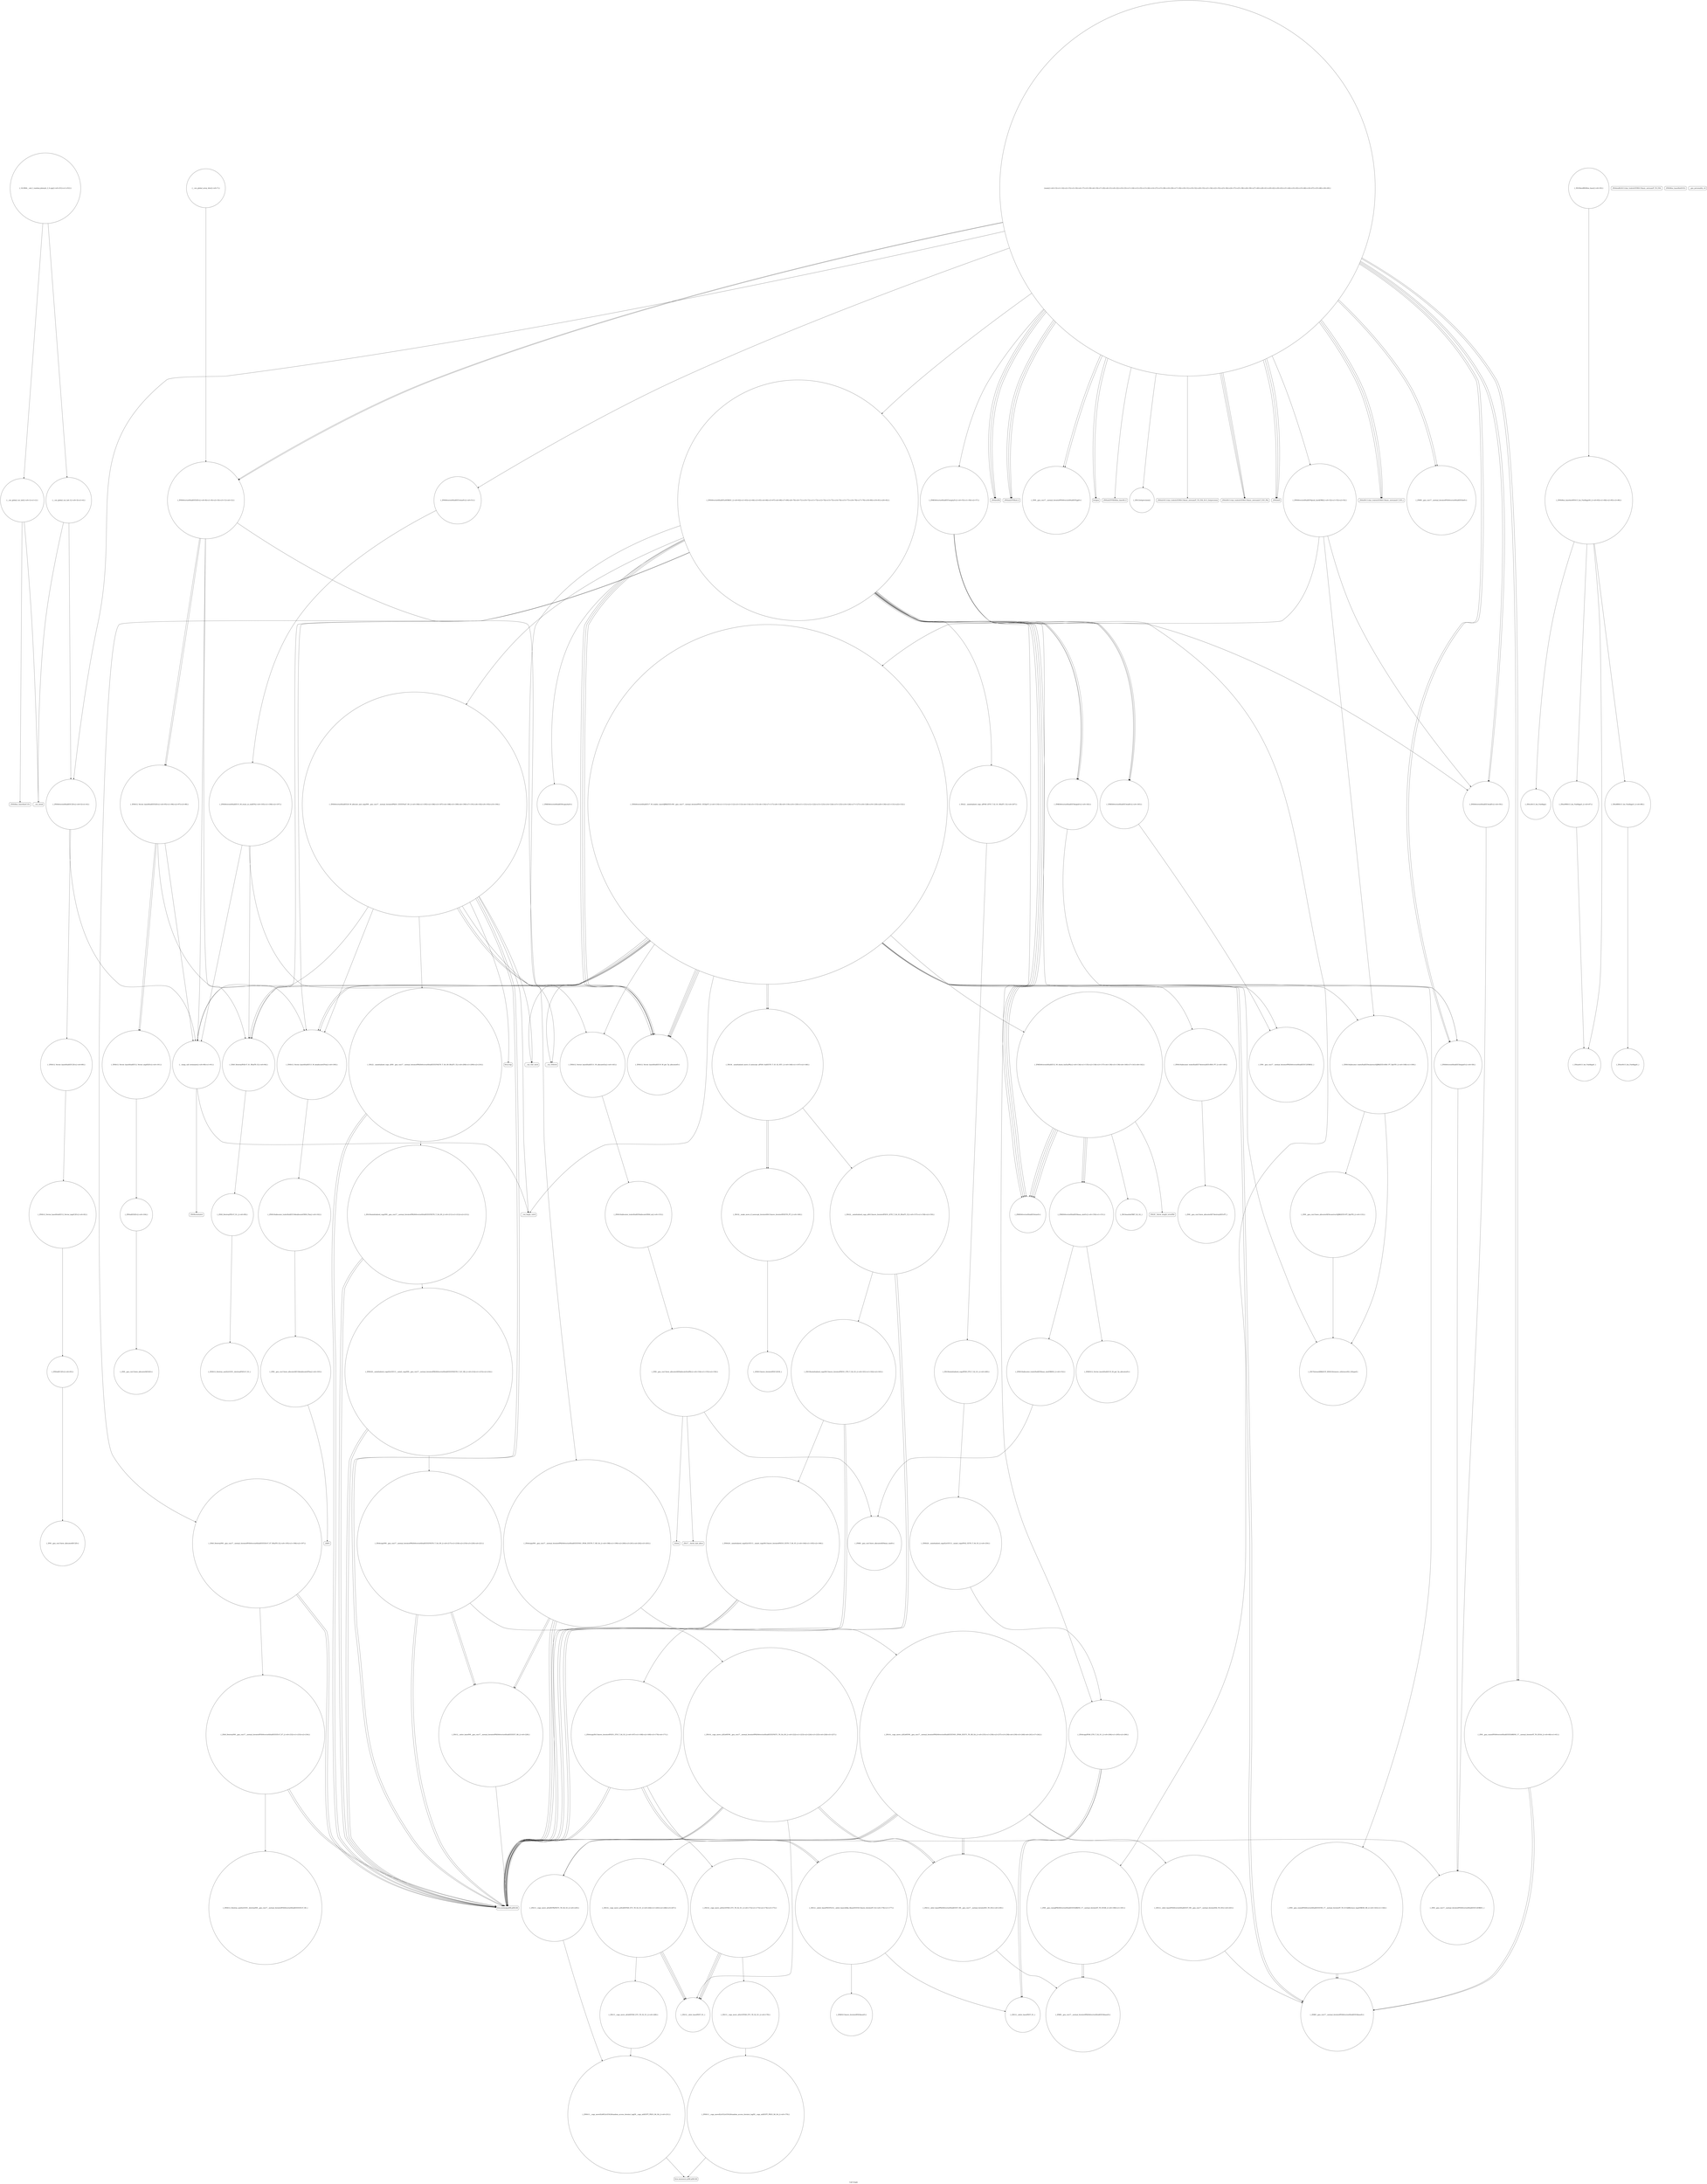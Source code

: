 digraph "Call Graph" {
	label="Call Graph";

	Node0x55618d606c90 [shape=record,shape=circle,label="{__cxx_global_var_init|{<s0>1|<s1>2}}"];
	Node0x55618d606c90:s0 -> Node0x55618d606d10[color=black];
	Node0x55618d606c90:s1 -> Node0x55618d8ccd60[color=black];
	Node0x55618d8d0900 [shape=record,shape=Mrecord,label="{llvm.memmove.p0i8.p0i8.i64}"];
	Node0x55618d8ccf60 [shape=record,shape=circle,label="{_ZNSt6vectorIiSaIiEED2Ev|{<s0>8|<s1>9|<s2>10|<s3>11|<s4>12}}"];
	Node0x55618d8ccf60:s0 -> Node0x55618d8ce1e0[color=black];
	Node0x55618d8ccf60:s1 -> Node0x55618d8ce160[color=black];
	Node0x55618d8ccf60:s2 -> Node0x55618d8ce260[color=black];
	Node0x55618d8ccf60:s3 -> Node0x55618d8ce260[color=black];
	Node0x55618d8ccf60:s4 -> Node0x55618d8cde60[color=black];
	Node0x55618d8ce460 [shape=record,shape=circle,label="{_ZNKSt6vectorIiSaIiEE3endEv|{<s0>183}}"];
	Node0x55618d8ce460:s0 -> Node0x55618d8ce560[color=black];
	Node0x55618d8cd2e0 [shape=record,shape=Mrecord,label="{_ZNSirsERi}"];
	Node0x55618d8ce7e0 [shape=record,shape=circle,label="{_ZSt4copyIN9__gnu_cxx17__normal_iteratorIPKiSt6vectorIiSaIiEEEENS1_IPiS6_EEET0_T_SB_SA_|{<s0>198|<s1>199|<s2>200|<s3>201|<s4>202|<s5>203}}"];
	Node0x55618d8ce7e0:s0 -> Node0x55618d8d0500[color=black];
	Node0x55618d8ce7e0:s1 -> Node0x55618d8cec60[color=black];
	Node0x55618d8ce7e0:s2 -> Node0x55618d8d0500[color=black];
	Node0x55618d8ce7e0:s3 -> Node0x55618d8cec60[color=black];
	Node0x55618d8ce7e0:s4 -> Node0x55618d8d0500[color=black];
	Node0x55618d8ce7e0:s5 -> Node0x55618d8cef60[color=black];
	Node0x55618d8cd660 [shape=record,shape=Mrecord,label="{_ZNSolsEPFRSoS_E}"];
	Node0x55618d8ceb60 [shape=record,shape=circle,label="{_ZSt4copyIN9__gnu_cxx17__normal_iteratorIPKiSt6vectorIiSaIiEEEEPiET0_T_SA_S9_|{<s0>217|<s1>218|<s2>219|<s3>220|<s4>221}}"];
	Node0x55618d8ceb60:s0 -> Node0x55618d8d0500[color=black];
	Node0x55618d8ceb60:s1 -> Node0x55618d8cec60[color=black];
	Node0x55618d8ceb60:s2 -> Node0x55618d8d0500[color=black];
	Node0x55618d8ceb60:s3 -> Node0x55618d8cec60[color=black];
	Node0x55618d8ceb60:s4 -> Node0x55618d8cebe0[color=black];
	Node0x55618d8cd9e0 [shape=record,shape=circle,label="{_ZN9__gnu_cxx17__normal_iteratorIPiSt6vectorIiSaIiEEEppEv}"];
	Node0x55618d8ceee0 [shape=record,shape=circle,label="{_ZNSt12_Destroy_auxILb1EE9__destroyIN9__gnu_cxx17__normal_iteratorIPiSt6vectorIiSaIiEEEEEEvT_S9_}"];
	Node0x55618d8cdd60 [shape=record,shape=circle,label="{_ZStorSt13_Ios_FmtflagsS_}"];
	Node0x55618d8cf260 [shape=record,shape=circle,label="{_GLOBAL__sub_I_random.johnnyh_2_0.cpp|{<s0>251|<s1>252}}"];
	Node0x55618d8cf260:s0 -> Node0x55618d606c90[color=black];
	Node0x55618d8cf260:s1 -> Node0x55618d8ccde0[color=black];
	Node0x55618d8ce0e0 [shape=record,shape=circle,label="{_ZN9__gnu_cxx13new_allocatorIiEC2Ev}"];
	Node0x55618d8cf480 [shape=record,shape=circle,label="{_ZNSt12_Vector_baseIiSaIiEE12_Vector_implD2Ev|{<s0>101}}"];
	Node0x55618d8cf480:s0 -> Node0x55618d8cf680[color=black];
	Node0x55618d8cf800 [shape=record,shape=circle,label="{_ZNSt16allocator_traitsISaIiEE9constructIiJRKiEEEvRS0_PT_DpOT0_|{<s0>108|<s1>109}}"];
	Node0x55618d8cf800:s0 -> Node0x55618d8cf980[color=black];
	Node0x55618d8cf800:s1 -> Node0x55618d8cf900[color=black];
	Node0x55618d8cfb80 [shape=record,shape=circle,label="{_ZSt34__uninitialized_move_if_noexcept_aIPiS0_SaIiEET0_T_S3_S2_RT1_|{<s0>146|<s1>147|<s2>148}}"];
	Node0x55618d8cfb80:s0 -> Node0x55618d8d0400[color=black];
	Node0x55618d8cfb80:s1 -> Node0x55618d8d0400[color=black];
	Node0x55618d8cfb80:s2 -> Node0x55618d8d0380[color=black];
	Node0x55618d8cff00 [shape=record,shape=Mrecord,label="{_ZSt20__throw_length_errorPKc}"];
	Node0x55618d8d0280 [shape=record,shape=Mrecord,label="{_ZSt17__throw_bad_allocv}"];
	Node0x55618d8d0600 [shape=record,shape=circle,label="{_ZSt4copyISt13move_iteratorIPiES1_ET0_T_S4_S3_|{<s0>167|<s1>168|<s2>169|<s3>170|<s4>171}}"];
	Node0x55618d8d0600:s0 -> Node0x55618d8d0500[color=black];
	Node0x55618d8d0600:s1 -> Node0x55618d8d0700[color=black];
	Node0x55618d8d0600:s2 -> Node0x55618d8d0500[color=black];
	Node0x55618d8d0600:s3 -> Node0x55618d8d0700[color=black];
	Node0x55618d8d0600:s4 -> Node0x55618d8d0680[color=black];
	Node0x55618d606d10 [shape=record,shape=Mrecord,label="{_ZNSt8ios_base4InitC1Ev}"];
	Node0x55618d8d0980 [shape=record,shape=circle,label="{_ZSt12__miter_baseIPiET_S1_}"];
	Node0x55618d8ccfe0 [shape=record,shape=circle,label="{main|{<s0>13|<s1>14|<s2>15|<s3>16|<s4>17|<s5>18|<s6>19|<s7>20|<s8>21|<s9>22|<s10>23|<s11>24|<s12>25|<s13>26|<s14>27|<s15>28|<s16>29|<s17>30|<s18>31|<s19>32|<s20>33|<s21>34|<s22>35|<s23>36|<s24>37|<s25>38|<s26>39|<s27>40|<s28>41|<s29>42|<s30>43|<s31>44|<s32>45|<s33>46|<s34>47|<s35>48|<s36>49}}"];
	Node0x55618d8ccfe0:s0 -> Node0x55618d8cd060[color=black];
	Node0x55618d8ccfe0:s1 -> Node0x55618d8cd060[color=black];
	Node0x55618d8ccfe0:s2 -> Node0x55618d8cd160[color=black];
	Node0x55618d8ccfe0:s3 -> Node0x55618d8cd260[color=black];
	Node0x55618d8ccfe0:s4 -> Node0x55618d8cd0e0[color=black];
	Node0x55618d8ccfe0:s5 -> Node0x55618d8cd2e0[color=black];
	Node0x55618d8ccfe0:s6 -> Node0x55618d8cd360[color=black];
	Node0x55618d8ccfe0:s7 -> Node0x55618d8cd3e0[color=black];
	Node0x55618d8ccfe0:s8 -> Node0x55618d8cd360[color=black];
	Node0x55618d8ccfe0:s9 -> Node0x55618d8cd460[color=black];
	Node0x55618d8ccfe0:s10 -> Node0x55618d8cd2e0[color=black];
	Node0x55618d8ccfe0:s11 -> Node0x55618d8cd2e0[color=black];
	Node0x55618d8ccfe0:s12 -> Node0x55618d8cce60[color=black];
	Node0x55618d8ccfe0:s13 -> Node0x55618d8cd4e0[color=black];
	Node0x55618d8ccfe0:s14 -> Node0x55618d8ccf60[color=black];
	Node0x55618d8ccfe0:s15 -> Node0x55618d8cd5e0[color=black];
	Node0x55618d8ccfe0:s16 -> Node0x55618d8cd660[color=black];
	Node0x55618d8ccfe0:s17 -> Node0x55618d8cd760[color=black];
	Node0x55618d8ccfe0:s18 -> Node0x55618d8cd7e0[color=black];
	Node0x55618d8ccfe0:s19 -> Node0x55618d8cd860[color=black];
	Node0x55618d8ccfe0:s20 -> Node0x55618d8cd8e0[color=black];
	Node0x55618d8ccfe0:s21 -> Node0x55618d8cd960[color=black];
	Node0x55618d8ccfe0:s22 -> Node0x55618d8cd3e0[color=black];
	Node0x55618d8ccfe0:s23 -> Node0x55618d8cd9e0[color=black];
	Node0x55618d8ccfe0:s24 -> Node0x55618d8cd660[color=black];
	Node0x55618d8ccfe0:s25 -> Node0x55618d8cd760[color=black];
	Node0x55618d8ccfe0:s26 -> Node0x55618d8cd7e0[color=black];
	Node0x55618d8ccfe0:s27 -> Node0x55618d8cd860[color=black];
	Node0x55618d8ccfe0:s28 -> Node0x55618d8cd8e0[color=black];
	Node0x55618d8ccfe0:s29 -> Node0x55618d8cd960[color=black];
	Node0x55618d8ccfe0:s30 -> Node0x55618d8cd3e0[color=black];
	Node0x55618d8ccfe0:s31 -> Node0x55618d8cd9e0[color=black];
	Node0x55618d8ccfe0:s32 -> Node0x55618d8cda60[color=black];
	Node0x55618d8ccfe0:s33 -> Node0x55618d8ccf60[color=black];
	Node0x55618d8ccfe0:s34 -> Node0x55618d8cd660[color=black];
	Node0x55618d8ccfe0:s35 -> Node0x55618d8cd360[color=black];
	Node0x55618d8ccfe0:s36 -> Node0x55618d8cd8e0[color=black];
	Node0x55618d8ce4e0 [shape=record,shape=circle,label="{_ZNK9__gnu_cxx17__normal_iteratorIPKiSt6vectorIiSaIiEEE4baseEv}"];
	Node0x55618d8cd360 [shape=record,shape=Mrecord,label="{_ZStlsISt11char_traitsIcEERSt13basic_ostreamIcT_ES5_PKc}"];
	Node0x55618d8ce860 [shape=record,shape=circle,label="{_ZSt4copyIPiS0_ET0_T_S2_S1_|{<s0>204|<s1>205|<s2>206}}"];
	Node0x55618d8ce860:s0 -> Node0x55618d8d0980[color=black];
	Node0x55618d8ce860:s1 -> Node0x55618d8d0980[color=black];
	Node0x55618d8ce860:s2 -> Node0x55618d8cf060[color=black];
	Node0x55618d8cd6e0 [shape=record,shape=Mrecord,label="{_ZSt4endlIcSt11char_traitsIcEERSt13basic_ostreamIT_T0_ES6_}"];
	Node0x55618d8cebe0 [shape=record,shape=circle,label="{_ZSt14__copy_move_a2ILb0EN9__gnu_cxx17__normal_iteratorIPKiSt6vectorIiSaIiEEEEPiET1_T0_SA_S9_|{<s0>222|<s1>223|<s2>224|<s3>225|<s4>226|<s5>227}}"];
	Node0x55618d8cebe0:s0 -> Node0x55618d8d0500[color=black];
	Node0x55618d8cebe0:s1 -> Node0x55618d8ced60[color=black];
	Node0x55618d8cebe0:s2 -> Node0x55618d8d0500[color=black];
	Node0x55618d8cebe0:s3 -> Node0x55618d8ced60[color=black];
	Node0x55618d8cebe0:s4 -> Node0x55618d8d0800[color=black];
	Node0x55618d8cebe0:s5 -> Node0x55618d8cece0[color=black];
	Node0x55618d8cda60 [shape=record,shape=circle,label="{_ZNSt6vectorIiSaIiEEaSERKS1_|{<s0>62|<s1>63|<s2>64|<s3>65|<s4>66|<s5>67|<s6>68|<s7>69|<s8>70|<s9>71|<s10>72|<s11>73|<s12>74|<s13>75|<s14>76|<s15>77|<s16>78|<s17>79|<s18>80|<s19>81|<s20>82}}"];
	Node0x55618d8cda60:s0 -> Node0x55618d8cfe80[color=black];
	Node0x55618d8cda60:s1 -> Node0x55618d8ce660[color=black];
	Node0x55618d8cda60:s2 -> Node0x55618d8ce3e0[color=black];
	Node0x55618d8cda60:s3 -> Node0x55618d8ce460[color=black];
	Node0x55618d8cda60:s4 -> Node0x55618d8ce6e0[color=black];
	Node0x55618d8cda60:s5 -> Node0x55618d8ce1e0[color=black];
	Node0x55618d8cda60:s6 -> Node0x55618d8ce160[color=black];
	Node0x55618d8cda60:s7 -> Node0x55618d8cf400[color=black];
	Node0x55618d8cda60:s8 -> Node0x55618d8cfe80[color=black];
	Node0x55618d8cda60:s9 -> Node0x55618d8ce3e0[color=black];
	Node0x55618d8cda60:s10 -> Node0x55618d8ce460[color=black];
	Node0x55618d8cda60:s11 -> Node0x55618d8cd760[color=black];
	Node0x55618d8cda60:s12 -> Node0x55618d8ce7e0[color=black];
	Node0x55618d8cda60:s13 -> Node0x55618d8cd7e0[color=black];
	Node0x55618d8cda60:s14 -> Node0x55618d8ce1e0[color=black];
	Node0x55618d8cda60:s15 -> Node0x55618d8ce760[color=black];
	Node0x55618d8cda60:s16 -> Node0x55618d8cfe80[color=black];
	Node0x55618d8cda60:s17 -> Node0x55618d8ce860[color=black];
	Node0x55618d8cda60:s18 -> Node0x55618d8cfe80[color=black];
	Node0x55618d8cda60:s19 -> Node0x55618d8ce1e0[color=black];
	Node0x55618d8cda60:s20 -> Node0x55618d8ce8e0[color=black];
	Node0x55618d8cef60 [shape=record,shape=circle,label="{_ZSt14__copy_move_a2ILb0EN9__gnu_cxx17__normal_iteratorIPKiSt6vectorIiSaIiEEEENS1_IPiS6_EEET1_T0_SB_SA_|{<s0>235|<s1>236|<s2>237|<s3>238|<s4>239|<s5>240|<s6>241|<s7>242}}"];
	Node0x55618d8cef60:s0 -> Node0x55618d8d0500[color=black];
	Node0x55618d8cef60:s1 -> Node0x55618d8ced60[color=black];
	Node0x55618d8cef60:s2 -> Node0x55618d8d0500[color=black];
	Node0x55618d8cef60:s3 -> Node0x55618d8ced60[color=black];
	Node0x55618d8cef60:s4 -> Node0x55618d8d0500[color=black];
	Node0x55618d8cef60:s5 -> Node0x55618d8cefe0[color=black];
	Node0x55618d8cef60:s6 -> Node0x55618d8cece0[color=black];
	Node0x55618d8cef60:s7 -> Node0x55618d8ce5e0[color=black];
	Node0x55618d8cdde0 [shape=record,shape=circle,label="{_ZNSt12_Vector_baseIiSaIiEEC2Ev|{<s0>89}}"];
	Node0x55618d8cdde0:s0 -> Node0x55618d8cdfe0[color=black];
	Node0x55618d8ce160 [shape=record,shape=circle,label="{_ZSt8_DestroyIPiiEvT_S1_RSaIT0_E|{<s0>94}}"];
	Node0x55618d8ce160:s0 -> Node0x55618d8ce2e0[color=black];
	Node0x55618d8cf500 [shape=record,shape=circle,label="{_ZNSt16allocator_traitsISaIiEE10deallocateERS0_Pim|{<s0>102}}"];
	Node0x55618d8cf500:s0 -> Node0x55618d8cf580[color=black];
	Node0x55618d8cf880 [shape=record,shape=circle,label="{_ZNSt6vectorIiSaIiEE17_M_realloc_insertIJRKiEEEvN9__gnu_cxx17__normal_iteratorIPiS1_EEDpOT_|{<s0>110|<s1>111|<s2>112|<s3>113|<s4>114|<s5>115|<s6>116|<s7>117|<s8>118|<s9>119|<s10>120|<s11>121|<s12>122|<s13>123|<s14>124|<s15>125|<s16>126|<s17>127|<s18>128|<s19>129|<s20>130|<s21>131|<s22>132}}"];
	Node0x55618d8cf880:s0 -> Node0x55618d8cfa00[color=black];
	Node0x55618d8cf880:s1 -> Node0x55618d8cd760[color=black];
	Node0x55618d8cf880:s2 -> Node0x55618d8cfa80[color=black];
	Node0x55618d8cf880:s3 -> Node0x55618d8cfb00[color=black];
	Node0x55618d8cf880:s4 -> Node0x55618d8cf980[color=black];
	Node0x55618d8cf880:s5 -> Node0x55618d8cf800[color=black];
	Node0x55618d8cf880:s6 -> Node0x55618d8cfc00[color=black];
	Node0x55618d8cf880:s7 -> Node0x55618d8ce1e0[color=black];
	Node0x55618d8cf880:s8 -> Node0x55618d8cfb80[color=black];
	Node0x55618d8cf880:s9 -> Node0x55618d8cfc00[color=black];
	Node0x55618d8cf880:s10 -> Node0x55618d8ce1e0[color=black];
	Node0x55618d8cf880:s11 -> Node0x55618d8cfb80[color=black];
	Node0x55618d8cf880:s12 -> Node0x55618d8cdee0[color=black];
	Node0x55618d8cf880:s13 -> Node0x55618d8cfc80[color=black];
	Node0x55618d8cf880:s14 -> Node0x55618d8cfd80[color=black];
	Node0x55618d8cf880:s15 -> Node0x55618d8ce1e0[color=black];
	Node0x55618d8cf880:s16 -> Node0x55618d8ce160[color=black];
	Node0x55618d8cf880:s17 -> Node0x55618d8cf400[color=black];
	Node0x55618d8cf880:s18 -> Node0x55618d8cfd00[color=black];
	Node0x55618d8cf880:s19 -> Node0x55618d8ce1e0[color=black];
	Node0x55618d8cf880:s20 -> Node0x55618d8ce160[color=black];
	Node0x55618d8cf880:s21 -> Node0x55618d8cf400[color=black];
	Node0x55618d8cf880:s22 -> Node0x55618d8cde60[color=black];
	Node0x55618d8cfc00 [shape=record,shape=circle,label="{_ZNK9__gnu_cxx17__normal_iteratorIPiSt6vectorIiSaIiEEE4baseEv}"];
	Node0x55618d8cff80 [shape=record,shape=circle,label="{_ZSt3maxImERKT_S2_S2_}"];
	Node0x55618d8d0300 [shape=record,shape=Mrecord,label="{_Znwm}"];
	Node0x55618d8d0680 [shape=record,shape=circle,label="{_ZSt14__copy_move_a2ILb1EPiS0_ET1_T0_S2_S1_|{<s0>172|<s1>173|<s2>174|<s3>175}}"];
	Node0x55618d8d0680:s0 -> Node0x55618d8d0800[color=black];
	Node0x55618d8d0680:s1 -> Node0x55618d8d0800[color=black];
	Node0x55618d8d0680:s2 -> Node0x55618d8d0800[color=black];
	Node0x55618d8d0680:s3 -> Node0x55618d8d0780[color=black];
	Node0x55618d8ccce0 [shape=record,shape=Mrecord,label="{_ZNSt8ios_base4InitD1Ev}"];
	Node0x55618d8d0a00 [shape=record,shape=circle,label="{_ZNKSt13move_iteratorIPiE4baseEv}"];
	Node0x55618d8cd060 [shape=record,shape=Mrecord,label="{freopen}"];
	Node0x55618d8ce560 [shape=record,shape=circle,label="{_ZN9__gnu_cxx17__normal_iteratorIPKiSt6vectorIiSaIiEEEC2ERKS2_}"];
	Node0x55618d8cd3e0 [shape=record,shape=Mrecord,label="{_ZNSolsEi}"];
	Node0x55618d8ce8e0 [shape=record,shape=circle,label="{_ZSt22__uninitialized_copy_aIPiS0_iET0_T_S2_S1_RSaIT1_E|{<s0>207}}"];
	Node0x55618d8ce8e0:s0 -> Node0x55618d8cf160[color=black];
	Node0x55618d8cd760 [shape=record,shape=circle,label="{_ZNSt6vectorIiSaIiEE5beginEv|{<s0>58}}"];
	Node0x55618d8cd760:s0 -> Node0x55618d8ce5e0[color=black];
	Node0x55618d8cec60 [shape=record,shape=circle,label="{_ZSt12__miter_baseIN9__gnu_cxx17__normal_iteratorIPKiSt6vectorIiSaIiEEEEET_S8_|{<s0>228}}"];
	Node0x55618d8cec60:s0 -> Node0x55618d8d0500[color=black];
	Node0x55618d8cdae0 [shape=record,shape=circle,label="{_ZNSt8ios_base4setfESt13_Ios_FmtflagsS0_|{<s0>83|<s1>84|<s2>85|<s3>86}}"];
	Node0x55618d8cdae0:s0 -> Node0x55618d8cdbe0[color=black];
	Node0x55618d8cdae0:s1 -> Node0x55618d8cdb60[color=black];
	Node0x55618d8cdae0:s2 -> Node0x55618d8cdce0[color=black];
	Node0x55618d8cdae0:s3 -> Node0x55618d8cdc60[color=black];
	Node0x55618d8cefe0 [shape=record,shape=circle,label="{_ZSt12__niter_baseIPiSt6vectorIiSaIiEEET_N9__gnu_cxx17__normal_iteratorIS4_T0_EE|{<s0>243}}"];
	Node0x55618d8cefe0:s0 -> Node0x55618d8cfc00[color=black];
	Node0x55618d8cde60 [shape=record,shape=circle,label="{__clang_call_terminate|{<s0>90|<s1>91}}"];
	Node0x55618d8cde60:s0 -> Node0x55618d8cdee0[color=black];
	Node0x55618d8cde60:s1 -> Node0x55618d8cdf60[color=black];
	Node0x55618d8ce1e0 [shape=record,shape=circle,label="{_ZNSt12_Vector_baseIiSaIiEE19_M_get_Tp_allocatorEv}"];
	Node0x55618d8cf580 [shape=record,shape=circle,label="{_ZN9__gnu_cxx13new_allocatorIiE10deallocateEPim|{<s0>103}}"];
	Node0x55618d8cf580:s0 -> Node0x55618d8cf600[color=black];
	Node0x55618d8cf900 [shape=record,shape=circle,label="{_ZN9__gnu_cxx13new_allocatorIiE9constructIiJRKiEEEvPT_DpOT0_|{<s0>133}}"];
	Node0x55618d8cf900:s0 -> Node0x55618d8cf980[color=black];
	Node0x55618d8cfc80 [shape=record,shape=circle,label="{_ZNSt16allocator_traitsISaIiEE7destroyIiEEvRS0_PT_|{<s0>149}}"];
	Node0x55618d8cfc80:s0 -> Node0x55618d8d0b00[color=black];
	Node0x55618d8d0000 [shape=record,shape=circle,label="{_ZNSt16allocator_traitsISaIiEE8max_sizeERKS0_|{<s0>152}}"];
	Node0x55618d8d0000:s0 -> Node0x55618d8d0100[color=black];
	Node0x55618d8d0380 [shape=record,shape=circle,label="{_ZSt22__uninitialized_copy_aISt13move_iteratorIPiES1_iET0_T_S4_S3_RSaIT1_E|{<s0>157|<s1>158|<s2>159}}"];
	Node0x55618d8d0380:s0 -> Node0x55618d8d0500[color=black];
	Node0x55618d8d0380:s1 -> Node0x55618d8d0500[color=black];
	Node0x55618d8d0380:s2 -> Node0x55618d8d0480[color=black];
	Node0x55618d8d0700 [shape=record,shape=circle,label="{_ZSt12__miter_baseIPiEDTcl12__miter_basecldtfp_4baseEEESt13move_iteratorIT_E|{<s0>176|<s1>177}}"];
	Node0x55618d8d0700:s0 -> Node0x55618d8d0a00[color=black];
	Node0x55618d8d0700:s1 -> Node0x55618d8d0980[color=black];
	Node0x55618d8ccd60 [shape=record,shape=Mrecord,label="{__cxa_atexit}"];
	Node0x55618d8d0a80 [shape=record,shape=circle,label="{_ZNSt13move_iteratorIPiEC2ES0_}"];
	Node0x55618d8cd0e0 [shape=record,shape=Mrecord,label="{_ZStlsIcSt11char_traitsIcEERSt13basic_ostreamIT_T0_ES6_St13_Setprecision}"];
	Node0x55618d8ce5e0 [shape=record,shape=circle,label="{_ZN9__gnu_cxx17__normal_iteratorIPiSt6vectorIiSaIiEEEC2ERKS1_}"];
	Node0x55618d8cd460 [shape=record,shape=circle,label="{_ZNSt6vectorIiSaIiEE5clearEv|{<s0>51}}"];
	Node0x55618d8cd460:s0 -> Node0x55618d8cf780[color=black];
	Node0x55618d8ce960 [shape=record,shape=circle,label="{_ZSt22__uninitialized_copy_aIN9__gnu_cxx17__normal_iteratorIPKiSt6vectorIiSaIiEEEEPiiET0_T_SA_S9_RSaIT1_E|{<s0>208|<s1>209|<s2>210}}"];
	Node0x55618d8ce960:s0 -> Node0x55618d8d0500[color=black];
	Node0x55618d8ce960:s1 -> Node0x55618d8d0500[color=black];
	Node0x55618d8ce960:s2 -> Node0x55618d8cea60[color=black];
	Node0x55618d8cd7e0 [shape=record,shape=circle,label="{_ZNSt6vectorIiSaIiEE3endEv|{<s0>59}}"];
	Node0x55618d8cd7e0:s0 -> Node0x55618d8ce5e0[color=black];
	Node0x55618d8cece0 [shape=record,shape=circle,label="{_ZSt13__copy_move_aILb0EPKiPiET1_T0_S4_S3_|{<s0>229}}"];
	Node0x55618d8cece0:s0 -> Node0x55618d8cede0[color=black];
	Node0x55618d8cdb60 [shape=record,shape=circle,label="{_ZStaNRSt13_Ios_FmtflagsS_|{<s0>87}}"];
	Node0x55618d8cdb60:s0 -> Node0x55618d8cdce0[color=black];
	Node0x55618d8cf060 [shape=record,shape=circle,label="{_ZSt14__copy_move_a2ILb0EPiS0_ET1_T0_S2_S1_|{<s0>244|<s1>245|<s2>246|<s3>247}}"];
	Node0x55618d8cf060:s0 -> Node0x55618d8d0800[color=black];
	Node0x55618d8cf060:s1 -> Node0x55618d8d0800[color=black];
	Node0x55618d8cf060:s2 -> Node0x55618d8d0800[color=black];
	Node0x55618d8cf060:s3 -> Node0x55618d8cf0e0[color=black];
	Node0x55618d8cdee0 [shape=record,shape=Mrecord,label="{__cxa_begin_catch}"];
	Node0x55618d8ce260 [shape=record,shape=circle,label="{_ZNSt12_Vector_baseIiSaIiEED2Ev|{<s0>95|<s1>96|<s2>97|<s3>98}}"];
	Node0x55618d8ce260:s0 -> Node0x55618d8cf400[color=black];
	Node0x55618d8ce260:s1 -> Node0x55618d8cf480[color=black];
	Node0x55618d8ce260:s2 -> Node0x55618d8cf480[color=black];
	Node0x55618d8ce260:s3 -> Node0x55618d8cde60[color=black];
	Node0x55618d8cf600 [shape=record,shape=Mrecord,label="{_ZdlPv}"];
	Node0x55618d8cf980 [shape=record,shape=circle,label="{_ZSt7forwardIRKiEOT_RNSt16remove_referenceIS2_E4typeE}"];
	Node0x55618d8cfd00 [shape=record,shape=Mrecord,label="{__cxa_rethrow}"];
	Node0x55618d8d0080 [shape=record,shape=circle,label="{_ZNKSt12_Vector_baseIiSaIiEE19_M_get_Tp_allocatorEv}"];
	Node0x55618d8d0400 [shape=record,shape=circle,label="{_ZSt32__make_move_if_noexcept_iteratorIiSt13move_iteratorIPiEET0_PT_|{<s0>160}}"];
	Node0x55618d8d0400:s0 -> Node0x55618d8d0a80[color=black];
	Node0x55618d8d0780 [shape=record,shape=circle,label="{_ZSt13__copy_move_aILb1EPiS0_ET1_T0_S2_S1_|{<s0>178}}"];
	Node0x55618d8d0780:s0 -> Node0x55618d8d0880[color=black];
	Node0x55618d8ccde0 [shape=record,shape=circle,label="{__cxx_global_var_init.1|{<s0>3|<s1>4}}"];
	Node0x55618d8ccde0:s0 -> Node0x55618d8cce60[color=black];
	Node0x55618d8ccde0:s1 -> Node0x55618d8ccd60[color=black];
	Node0x55618d8d0b00 [shape=record,shape=circle,label="{_ZN9__gnu_cxx13new_allocatorIiE7destroyIiEEvPT_}"];
	Node0x55618d8cd160 [shape=record,shape=Mrecord,label="{_ZNSolsEPFRSt8ios_baseS0_E}"];
	Node0x55618d8ce660 [shape=record,shape=circle,label="{_ZNKSt6vectorIiSaIiEE8capacityEv}"];
	Node0x55618d8cd4e0 [shape=record,shape=circle,label="{_ZNSt6vectorIiSaIiEE9push_backERKi|{<s0>52|<s1>53|<s2>54}}"];
	Node0x55618d8cd4e0:s0 -> Node0x55618d8cf800[color=black];
	Node0x55618d8cd4e0:s1 -> Node0x55618d8cd7e0[color=black];
	Node0x55618d8cd4e0:s2 -> Node0x55618d8cf880[color=black];
	Node0x55618d8ce9e0 [shape=record,shape=Mrecord,label="{llvm.trap}"];
	Node0x55618d8cd860 [shape=record,shape=circle,label="{_ZN9__gnu_cxxneIPiSt6vectorIiSaIiEEEEbRKNS_17__normal_iteratorIT_T0_EESA_|{<s0>60|<s1>61}}"];
	Node0x55618d8cd860:s0 -> Node0x55618d8cfc00[color=black];
	Node0x55618d8cd860:s1 -> Node0x55618d8cfc00[color=black];
	Node0x55618d8ced60 [shape=record,shape=circle,label="{_ZSt12__niter_baseIPKiSt6vectorIiSaIiEEET_N9__gnu_cxx17__normal_iteratorIS5_T0_EE|{<s0>230}}"];
	Node0x55618d8ced60:s0 -> Node0x55618d8ce4e0[color=black];
	Node0x55618d8cdbe0 [shape=record,shape=circle,label="{_ZStcoSt13_Ios_Fmtflags}"];
	Node0x55618d8cf0e0 [shape=record,shape=circle,label="{_ZSt13__copy_move_aILb0EPiS0_ET1_T0_S2_S1_|{<s0>248}}"];
	Node0x55618d8cf0e0:s0 -> Node0x55618d8cede0[color=black];
	Node0x55618d8cdf60 [shape=record,shape=Mrecord,label="{_ZSt9terminatev}"];
	Node0x55618d8ce2e0 [shape=record,shape=circle,label="{_ZSt8_DestroyIPiEvT_S1_|{<s0>99}}"];
	Node0x55618d8ce2e0:s0 -> Node0x55618d8ce360[color=black];
	Node0x55618d8cf680 [shape=record,shape=circle,label="{_ZNSaIiED2Ev|{<s0>104}}"];
	Node0x55618d8cf680:s0 -> Node0x55618d8cf700[color=black];
	Node0x55618d8cfa00 [shape=record,shape=circle,label="{_ZNKSt6vectorIiSaIiEE12_M_check_lenEmPKc|{<s0>134|<s1>135|<s2>136|<s3>137|<s4>138|<s5>139|<s6>140|<s7>141|<s8>142}}"];
	Node0x55618d8cfa00:s0 -> Node0x55618d8cfe00[color=black];
	Node0x55618d8cfa00:s1 -> Node0x55618d8cfe80[color=black];
	Node0x55618d8cfa00:s2 -> Node0x55618d8cff00[color=black];
	Node0x55618d8cfa00:s3 -> Node0x55618d8cfe80[color=black];
	Node0x55618d8cfa00:s4 -> Node0x55618d8cfe80[color=black];
	Node0x55618d8cfa00:s5 -> Node0x55618d8cff80[color=black];
	Node0x55618d8cfa00:s6 -> Node0x55618d8cfe80[color=black];
	Node0x55618d8cfa00:s7 -> Node0x55618d8cfe00[color=black];
	Node0x55618d8cfa00:s8 -> Node0x55618d8cfe00[color=black];
	Node0x55618d8cfd80 [shape=record,shape=Mrecord,label="{__cxa_end_catch}"];
	Node0x55618d8d0100 [shape=record,shape=circle,label="{_ZNK9__gnu_cxx13new_allocatorIiE8max_sizeEv}"];
	Node0x55618d8d0480 [shape=record,shape=circle,label="{_ZSt18uninitialized_copyISt13move_iteratorIPiES1_ET0_T_S4_S3_|{<s0>161|<s1>162|<s2>163}}"];
	Node0x55618d8d0480:s0 -> Node0x55618d8d0500[color=black];
	Node0x55618d8d0480:s1 -> Node0x55618d8d0500[color=black];
	Node0x55618d8d0480:s2 -> Node0x55618d8d0580[color=black];
	Node0x55618d8d0800 [shape=record,shape=circle,label="{_ZSt12__niter_baseIPiET_S1_}"];
	Node0x55618d8cce60 [shape=record,shape=circle,label="{_ZNSt6vectorIiSaIiEEC2Ev|{<s0>5|<s1>6}}"];
	Node0x55618d8cce60:s0 -> Node0x55618d8cdde0[color=black];
	Node0x55618d8cce60:s1 -> Node0x55618d8cde60[color=black];
	Node0x55618d8d0b80 [shape=record,shape=circle,label="{_ZN9__gnu_cxxeqIPKiSt6vectorIiSaIiEEEEbRKNS_17__normal_iteratorIT_T0_EESB_|{<s0>180|<s1>181}}"];
	Node0x55618d8d0b80:s0 -> Node0x55618d8ce4e0[color=black];
	Node0x55618d8d0b80:s1 -> Node0x55618d8ce4e0[color=black];
	Node0x55618d8cd1e0 [shape=record,shape=circle,label="{_ZSt5fixedRSt8ios_base|{<s0>50}}"];
	Node0x55618d8cd1e0:s0 -> Node0x55618d8cdae0[color=black];
	Node0x55618d8ce6e0 [shape=record,shape=circle,label="{_ZNSt6vectorIiSaIiEE20_M_allocate_and_copyIN9__gnu_cxx17__normal_iteratorIPKiS1_EEEEPimT_S9_|{<s0>184|<s1>185|<s2>186|<s3>187|<s4>188|<s5>189|<s6>190|<s7>191|<s8>192|<s9>193|<s10>194}}"];
	Node0x55618d8ce6e0:s0 -> Node0x55618d8cfb00[color=black];
	Node0x55618d8ce6e0:s1 -> Node0x55618d8d0500[color=black];
	Node0x55618d8ce6e0:s2 -> Node0x55618d8d0500[color=black];
	Node0x55618d8ce6e0:s3 -> Node0x55618d8ce1e0[color=black];
	Node0x55618d8ce6e0:s4 -> Node0x55618d8ce960[color=black];
	Node0x55618d8ce6e0:s5 -> Node0x55618d8cdee0[color=black];
	Node0x55618d8ce6e0:s6 -> Node0x55618d8cf400[color=black];
	Node0x55618d8ce6e0:s7 -> Node0x55618d8cfd00[color=black];
	Node0x55618d8ce6e0:s8 -> Node0x55618d8cfd80[color=black];
	Node0x55618d8ce6e0:s9 -> Node0x55618d8ce9e0[color=black];
	Node0x55618d8ce6e0:s10 -> Node0x55618d8cde60[color=black];
	Node0x55618d8cd560 [shape=record,shape=Mrecord,label="{__gxx_personality_v0}"];
	Node0x55618d8cea60 [shape=record,shape=circle,label="{_ZSt18uninitialized_copyIN9__gnu_cxx17__normal_iteratorIPKiSt6vectorIiSaIiEEEEPiET0_T_SA_S9_|{<s0>211|<s1>212|<s2>213}}"];
	Node0x55618d8cea60:s0 -> Node0x55618d8d0500[color=black];
	Node0x55618d8cea60:s1 -> Node0x55618d8d0500[color=black];
	Node0x55618d8cea60:s2 -> Node0x55618d8ceae0[color=black];
	Node0x55618d8cd8e0 [shape=record,shape=Mrecord,label="{_ZStlsISt11char_traitsIcEERSt13basic_ostreamIcT_ES5_c}"];
	Node0x55618d8cede0 [shape=record,shape=circle,label="{_ZNSt11__copy_moveILb0ELb1ESt26random_access_iterator_tagE8__copy_mIiEEPT_PKS3_S6_S4_|{<s0>231}}"];
	Node0x55618d8cede0:s0 -> Node0x55618d8d0900[color=black];
	Node0x55618d8cdc60 [shape=record,shape=circle,label="{_ZStoRRSt13_Ios_FmtflagsS_|{<s0>88}}"];
	Node0x55618d8cdc60:s0 -> Node0x55618d8cdd60[color=black];
	Node0x55618d8cf160 [shape=record,shape=circle,label="{_ZSt18uninitialized_copyIPiS0_ET0_T_S2_S1_|{<s0>249}}"];
	Node0x55618d8cf160:s0 -> Node0x55618d8cf1e0[color=black];
	Node0x55618d8cdfe0 [shape=record,shape=circle,label="{_ZNSt12_Vector_baseIiSaIiEE12_Vector_implC2Ev|{<s0>92}}"];
	Node0x55618d8cdfe0:s0 -> Node0x55618d8ce060[color=black];
	Node0x55618d8ce360 [shape=record,shape=circle,label="{_ZNSt12_Destroy_auxILb1EE9__destroyIPiEEvT_S3_}"];
	Node0x55618d8cf700 [shape=record,shape=circle,label="{_ZN9__gnu_cxx13new_allocatorIiED2Ev}"];
	Node0x55618d8cfa80 [shape=record,shape=circle,label="{_ZN9__gnu_cxxmiIPiSt6vectorIiSaIiEEEENS_17__normal_iteratorIT_T0_E15difference_typeERKS8_SB_|{<s0>143|<s1>144}}"];
	Node0x55618d8cfa80:s0 -> Node0x55618d8cfc00[color=black];
	Node0x55618d8cfa80:s1 -> Node0x55618d8cfc00[color=black];
	Node0x55618d8cfe00 [shape=record,shape=circle,label="{_ZNKSt6vectorIiSaIiEE8max_sizeEv|{<s0>150|<s1>151}}"];
	Node0x55618d8cfe00:s0 -> Node0x55618d8d0080[color=black];
	Node0x55618d8cfe00:s1 -> Node0x55618d8d0000[color=black];
	Node0x55618d8d0180 [shape=record,shape=circle,label="{_ZNSt16allocator_traitsISaIiEE8allocateERS0_m|{<s0>153}}"];
	Node0x55618d8d0180:s0 -> Node0x55618d8d0200[color=black];
	Node0x55618d8d0500 [shape=record,shape=Mrecord,label="{llvm.memcpy.p0i8.p0i8.i64}"];
	Node0x55618d8d0880 [shape=record,shape=circle,label="{_ZNSt11__copy_moveILb1ELb1ESt26random_access_iterator_tagE8__copy_mIiEEPT_PKS3_S6_S4_|{<s0>179}}"];
	Node0x55618d8d0880:s0 -> Node0x55618d8d0900[color=black];
	Node0x55618d8ccee0 [shape=record,shape=circle,label="{__cxx_global_array_dtor|{<s0>7}}"];
	Node0x55618d8ccee0:s0 -> Node0x55618d8ccf60[color=black];
	Node0x55618d8ce3e0 [shape=record,shape=circle,label="{_ZNKSt6vectorIiSaIiEE5beginEv|{<s0>182}}"];
	Node0x55618d8ce3e0:s0 -> Node0x55618d8ce560[color=black];
	Node0x55618d8cd260 [shape=record,shape=circle,label="{_ZSt12setprecisioni}"];
	Node0x55618d8ce760 [shape=record,shape=circle,label="{_ZSt8_DestroyIN9__gnu_cxx17__normal_iteratorIPiSt6vectorIiSaIiEEEEiEvT_S7_RSaIT0_E|{<s0>195|<s1>196|<s2>197}}"];
	Node0x55618d8ce760:s0 -> Node0x55618d8d0500[color=black];
	Node0x55618d8ce760:s1 -> Node0x55618d8d0500[color=black];
	Node0x55618d8ce760:s2 -> Node0x55618d8cee60[color=black];
	Node0x55618d8cd5e0 [shape=record,shape=circle,label="{_ZNKSt6vectorIiSaIiEE5emptyEv|{<s0>55|<s1>56|<s2>57}}"];
	Node0x55618d8cd5e0:s0 -> Node0x55618d8ce3e0[color=black];
	Node0x55618d8cd5e0:s1 -> Node0x55618d8ce460[color=black];
	Node0x55618d8cd5e0:s2 -> Node0x55618d8d0b80[color=black];
	Node0x55618d8ceae0 [shape=record,shape=circle,label="{_ZNSt20__uninitialized_copyILb1EE13__uninit_copyIN9__gnu_cxx17__normal_iteratorIPKiSt6vectorIiSaIiEEEEPiEET0_T_SC_SB_|{<s0>214|<s1>215|<s2>216}}"];
	Node0x55618d8ceae0:s0 -> Node0x55618d8d0500[color=black];
	Node0x55618d8ceae0:s1 -> Node0x55618d8d0500[color=black];
	Node0x55618d8ceae0:s2 -> Node0x55618d8ceb60[color=black];
	Node0x55618d8cd960 [shape=record,shape=circle,label="{_ZNK9__gnu_cxx17__normal_iteratorIPiSt6vectorIiSaIiEEEdeEv}"];
	Node0x55618d8cee60 [shape=record,shape=circle,label="{_ZSt8_DestroyIN9__gnu_cxx17__normal_iteratorIPiSt6vectorIiSaIiEEEEEvT_S7_|{<s0>232|<s1>233|<s2>234}}"];
	Node0x55618d8cee60:s0 -> Node0x55618d8d0500[color=black];
	Node0x55618d8cee60:s1 -> Node0x55618d8d0500[color=black];
	Node0x55618d8cee60:s2 -> Node0x55618d8ceee0[color=black];
	Node0x55618d8cdce0 [shape=record,shape=circle,label="{_ZStanSt13_Ios_FmtflagsS_}"];
	Node0x55618d8cf1e0 [shape=record,shape=circle,label="{_ZNSt20__uninitialized_copyILb1EE13__uninit_copyIPiS2_EET0_T_S4_S3_|{<s0>250}}"];
	Node0x55618d8cf1e0:s0 -> Node0x55618d8ce860[color=black];
	Node0x55618d8ce060 [shape=record,shape=circle,label="{_ZNSaIiEC2Ev|{<s0>93}}"];
	Node0x55618d8ce060:s0 -> Node0x55618d8ce0e0[color=black];
	Node0x55618d8cf400 [shape=record,shape=circle,label="{_ZNSt12_Vector_baseIiSaIiEE13_M_deallocateEPim|{<s0>100}}"];
	Node0x55618d8cf400:s0 -> Node0x55618d8cf500[color=black];
	Node0x55618d8cf780 [shape=record,shape=circle,label="{_ZNSt6vectorIiSaIiEE15_M_erase_at_endEPi|{<s0>105|<s1>106|<s2>107}}"];
	Node0x55618d8cf780:s0 -> Node0x55618d8ce1e0[color=black];
	Node0x55618d8cf780:s1 -> Node0x55618d8ce160[color=black];
	Node0x55618d8cf780:s2 -> Node0x55618d8cde60[color=black];
	Node0x55618d8cfb00 [shape=record,shape=circle,label="{_ZNSt12_Vector_baseIiSaIiEE11_M_allocateEm|{<s0>145}}"];
	Node0x55618d8cfb00:s0 -> Node0x55618d8d0180[color=black];
	Node0x55618d8cfe80 [shape=record,shape=circle,label="{_ZNKSt6vectorIiSaIiEE4sizeEv}"];
	Node0x55618d8d0200 [shape=record,shape=circle,label="{_ZN9__gnu_cxx13new_allocatorIiE8allocateEmPKv|{<s0>154|<s1>155|<s2>156}}"];
	Node0x55618d8d0200:s0 -> Node0x55618d8d0100[color=black];
	Node0x55618d8d0200:s1 -> Node0x55618d8d0280[color=black];
	Node0x55618d8d0200:s2 -> Node0x55618d8d0300[color=black];
	Node0x55618d8d0580 [shape=record,shape=circle,label="{_ZNSt20__uninitialized_copyILb1EE13__uninit_copyISt13move_iteratorIPiES3_EET0_T_S6_S5_|{<s0>164|<s1>165|<s2>166}}"];
	Node0x55618d8d0580:s0 -> Node0x55618d8d0500[color=black];
	Node0x55618d8d0580:s1 -> Node0x55618d8d0500[color=black];
	Node0x55618d8d0580:s2 -> Node0x55618d8d0600[color=black];
}
